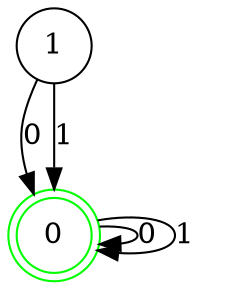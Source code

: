 digraph {
	node [color=green shape=doublecircle]
	0
	node [color=black shape=circle]
	1
	0 -> 0 [label=0]
	0 -> 0 [label=1]
	1 -> 0 [label=0]
	1 -> 0 [label=1]
}
